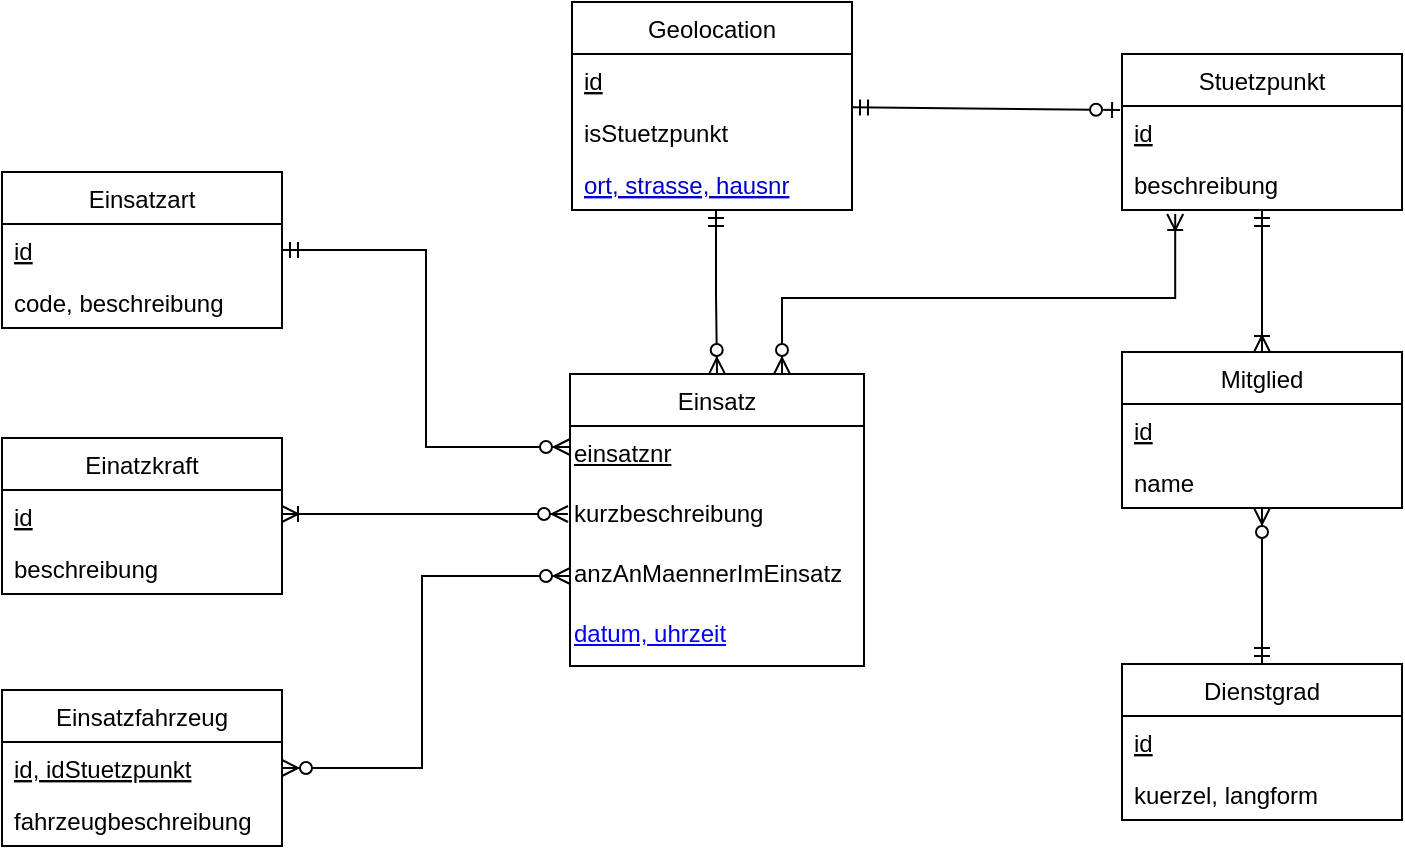 <mxfile version="11.3.1" type="onedrive" pages="1"><diagram id="ilDH12kev3po-EJ1P2Dv" name="Page-1"><mxGraphModel dx="1422" dy="769" grid="1" gridSize="10" guides="1" tooltips="1" connect="1" arrows="1" fold="1" page="1" pageScale="1" pageWidth="827" pageHeight="1169" math="0" shadow="0"><root><mxCell id="0"/><mxCell id="1" parent="0"/><mxCell id="NxMTD8spt1croDc4uykK-55" style="edgeStyle=orthogonalEdgeStyle;rounded=0;orthogonalLoop=1;jettySize=auto;html=1;entryX=0;entryY=0.5;entryDx=0;entryDy=0;startArrow=ERzeroToMany;startFill=1;endArrow=ERzeroToMany;endFill=1;" parent="1" source="NxMTD8spt1croDc4uykK-10" target="ot_nPUjUUw6IYXXe0TUH-6" edge="1"><mxGeometry relative="1" as="geometry"><Array as="points"><mxPoint x="270" y="407"/><mxPoint x="270" y="311"/></Array></mxGeometry></mxCell><mxCell id="NxMTD8spt1croDc4uykK-10" value="Einsatzfahrzeug" style="swimlane;fontStyle=0;childLayout=stackLayout;horizontal=1;startSize=26;fillColor=none;horizontalStack=0;resizeParent=1;resizeParentMax=0;resizeLast=0;collapsible=1;marginBottom=0;" parent="1" vertex="1"><mxGeometry x="60" y="368" width="140" height="78" as="geometry"/></mxCell><mxCell id="NxMTD8spt1croDc4uykK-13" value="id, idStuetzpunkt" style="text;strokeColor=none;fillColor=none;align=left;verticalAlign=top;spacingLeft=4;spacingRight=4;overflow=hidden;rotatable=0;points=[[0,0.5],[1,0.5]];portConstraint=eastwest;fontStyle=4" parent="NxMTD8spt1croDc4uykK-10" vertex="1"><mxGeometry y="26" width="140" height="26" as="geometry"/></mxCell><mxCell id="NxMTD8spt1croDc4uykK-63" value="fahrzeugbeschreibung" style="text;strokeColor=none;fillColor=none;align=left;verticalAlign=top;spacingLeft=4;spacingRight=4;overflow=hidden;rotatable=0;points=[[0,0.5],[1,0.5]];portConstraint=eastwest;" parent="NxMTD8spt1croDc4uykK-10" vertex="1"><mxGeometry y="52" width="140" height="26" as="geometry"/></mxCell><mxCell id="NxMTD8spt1croDc4uykK-14" value="Stuetzpunkt" style="swimlane;fontStyle=0;childLayout=stackLayout;horizontal=1;startSize=26;fillColor=none;horizontalStack=0;resizeParent=1;resizeParentMax=0;resizeLast=0;collapsible=1;marginBottom=0;" parent="1" vertex="1"><mxGeometry x="620" y="50" width="140" height="78" as="geometry"/></mxCell><mxCell id="NxMTD8spt1croDc4uykK-15" value="id" style="text;strokeColor=none;fillColor=none;align=left;verticalAlign=top;spacingLeft=4;spacingRight=4;overflow=hidden;rotatable=0;points=[[0,0.5],[1,0.5]];portConstraint=eastwest;fontStyle=4" parent="NxMTD8spt1croDc4uykK-14" vertex="1"><mxGeometry y="26" width="140" height="26" as="geometry"/></mxCell><mxCell id="NxMTD8spt1croDc4uykK-64" value="beschreibung" style="text;strokeColor=none;fillColor=none;align=left;verticalAlign=top;spacingLeft=4;spacingRight=4;overflow=hidden;rotatable=0;points=[[0,0.5],[1,0.5]];portConstraint=eastwest;" parent="NxMTD8spt1croDc4uykK-14" vertex="1"><mxGeometry y="52" width="140" height="26" as="geometry"/></mxCell><mxCell id="NxMTD8spt1croDc4uykK-18" value="Einsatz" style="swimlane;fontStyle=0;childLayout=stackLayout;horizontal=1;startSize=26;fillColor=none;horizontalStack=0;resizeParent=1;resizeParentMax=0;resizeLast=0;collapsible=1;marginBottom=0;" parent="1" vertex="1"><mxGeometry x="344" y="210" width="147" height="146" as="geometry"/></mxCell><mxCell id="ot_nPUjUUw6IYXXe0TUH-1" value="&lt;u&gt;einsatznr&lt;/u&gt;" style="text;html=1;" parent="NxMTD8spt1croDc4uykK-18" vertex="1"><mxGeometry y="26" width="147" height="30" as="geometry"/></mxCell><mxCell id="ot_nPUjUUw6IYXXe0TUH-2" value="kurzbeschreibung" style="text;html=1;" parent="NxMTD8spt1croDc4uykK-18" vertex="1"><mxGeometry y="56" width="147" height="30" as="geometry"/></mxCell><mxCell id="ot_nPUjUUw6IYXXe0TUH-6" value="anzAnMaennerImEinsatz" style="text;html=1;" parent="NxMTD8spt1croDc4uykK-18" vertex="1"><mxGeometry y="86" width="147" height="30" as="geometry"/></mxCell><mxCell id="ot_nPUjUUw6IYXXe0TUH-4" value="&lt;font color=&quot;#0000FF&quot;&gt;&lt;u&gt;datum, uhrzeit&lt;/u&gt;&lt;/font&gt;" style="text;html=1;" parent="NxMTD8spt1croDc4uykK-18" vertex="1"><mxGeometry y="116" width="147" height="30" as="geometry"/></mxCell><mxCell id="NxMTD8spt1croDc4uykK-50" style="edgeStyle=orthogonalEdgeStyle;rounded=0;orthogonalLoop=1;jettySize=auto;html=1;endArrow=ERzeroToMany;endFill=1;startArrow=ERmandOne;startFill=0;entryX=0.5;entryY=0;entryDx=0;entryDy=0;" parent="1" source="NxMTD8spt1croDc4uykK-22" target="NxMTD8spt1croDc4uykK-18" edge="1"><mxGeometry relative="1" as="geometry"><Array as="points"><mxPoint x="417" y="170"/><mxPoint x="417" y="170"/></Array><mxPoint x="417" y="200" as="targetPoint"/></mxGeometry></mxCell><mxCell id="NxMTD8spt1croDc4uykK-51" style="rounded=0;orthogonalLoop=1;jettySize=auto;html=1;entryX=-0.007;entryY=0.077;entryDx=0;entryDy=0;entryPerimeter=0;startArrow=ERmandOne;startFill=0;endArrow=ERzeroToOne;endFill=1;" parent="1" source="NxMTD8spt1croDc4uykK-22" target="NxMTD8spt1croDc4uykK-15" edge="1"><mxGeometry relative="1" as="geometry"/></mxCell><mxCell id="NxMTD8spt1croDc4uykK-22" value="Geolocation" style="swimlane;fontStyle=0;childLayout=stackLayout;horizontal=1;startSize=26;fillColor=none;horizontalStack=0;resizeParent=1;resizeParentMax=0;resizeLast=0;collapsible=1;marginBottom=0;" parent="1" vertex="1"><mxGeometry x="345" y="24" width="140" height="104" as="geometry"/></mxCell><mxCell id="NxMTD8spt1croDc4uykK-23" value="id&#xA;" style="text;strokeColor=none;fillColor=none;align=left;verticalAlign=top;spacingLeft=4;spacingRight=4;overflow=hidden;rotatable=0;points=[[0,0.5],[1,0.5]];portConstraint=eastwest;fontStyle=4" parent="NxMTD8spt1croDc4uykK-22" vertex="1"><mxGeometry y="26" width="140" height="26" as="geometry"/></mxCell><mxCell id="ot_nPUjUUw6IYXXe0TUH-7" value="isStuetzpunkt" style="text;strokeColor=none;fillColor=none;align=left;verticalAlign=top;spacingLeft=4;spacingRight=4;overflow=hidden;rotatable=0;points=[[0,0.5],[1,0.5]];portConstraint=eastwest;fontStyle=0" parent="NxMTD8spt1croDc4uykK-22" vertex="1"><mxGeometry y="52" width="140" height="26" as="geometry"/></mxCell><mxCell id="NxMTD8spt1croDc4uykK-34" value="ort, strasse, hausnr" style="text;strokeColor=none;fillColor=none;align=left;verticalAlign=top;spacingLeft=4;spacingRight=4;overflow=hidden;rotatable=0;points=[[0,0.5],[1,0.5]];portConstraint=eastwest;fontColor=#0000CC;fontStyle=4" parent="NxMTD8spt1croDc4uykK-22" vertex="1"><mxGeometry y="78" width="140" height="26" as="geometry"/></mxCell><mxCell id="NxMTD8spt1croDc4uykK-56" style="edgeStyle=orthogonalEdgeStyle;rounded=0;orthogonalLoop=1;jettySize=auto;html=1;startArrow=ERoneToMany;startFill=0;endArrow=ERzeroToMany;endFill=1;" parent="1" source="NxMTD8spt1croDc4uykK-26" edge="1"><mxGeometry relative="1" as="geometry"><mxPoint x="343" y="280" as="targetPoint"/><Array as="points"><mxPoint x="343" y="280"/></Array></mxGeometry></mxCell><mxCell id="NxMTD8spt1croDc4uykK-26" value="Einatzkraft" style="swimlane;fontStyle=0;childLayout=stackLayout;horizontal=1;startSize=26;fillColor=none;horizontalStack=0;resizeParent=1;resizeParentMax=0;resizeLast=0;collapsible=1;marginBottom=0;" parent="1" vertex="1"><mxGeometry x="60" y="242" width="140" height="78" as="geometry"/></mxCell><mxCell id="NxMTD8spt1croDc4uykK-29" value="id" style="text;strokeColor=none;fillColor=none;align=left;verticalAlign=top;spacingLeft=4;spacingRight=4;overflow=hidden;rotatable=0;points=[[0,0.5],[1,0.5]];portConstraint=eastwest;fontStyle=4" parent="NxMTD8spt1croDc4uykK-26" vertex="1"><mxGeometry y="26" width="140" height="26" as="geometry"/></mxCell><mxCell id="NxMTD8spt1croDc4uykK-62" value="beschreibung" style="text;strokeColor=none;fillColor=none;align=left;verticalAlign=top;spacingLeft=4;spacingRight=4;overflow=hidden;rotatable=0;points=[[0,0.5],[1,0.5]];portConstraint=eastwest;" parent="NxMTD8spt1croDc4uykK-26" vertex="1"><mxGeometry y="52" width="140" height="26" as="geometry"/></mxCell><mxCell id="NxMTD8spt1croDc4uykK-57" style="edgeStyle=orthogonalEdgeStyle;rounded=0;orthogonalLoop=1;jettySize=auto;html=1;entryX=0;entryY=0.25;entryDx=0;entryDy=0;startArrow=ERmandOne;startFill=0;endArrow=ERzeroToMany;endFill=1;" parent="1" source="NxMTD8spt1croDc4uykK-30" target="NxMTD8spt1croDc4uykK-18" edge="1"><mxGeometry relative="1" as="geometry"/></mxCell><mxCell id="NxMTD8spt1croDc4uykK-30" value="Einsatzart" style="swimlane;fontStyle=0;childLayout=stackLayout;horizontal=1;startSize=26;fillColor=none;horizontalStack=0;resizeParent=1;resizeParentMax=0;resizeLast=0;collapsible=1;marginBottom=0;" parent="1" vertex="1"><mxGeometry x="60" y="109" width="140" height="78" as="geometry"/></mxCell><mxCell id="NxMTD8spt1croDc4uykK-33" value="id" style="text;strokeColor=none;fillColor=none;align=left;verticalAlign=top;spacingLeft=4;spacingRight=4;overflow=hidden;rotatable=0;points=[[0,0.5],[1,0.5]];portConstraint=eastwest;fontStyle=4" parent="NxMTD8spt1croDc4uykK-30" vertex="1"><mxGeometry y="26" width="140" height="26" as="geometry"/></mxCell><mxCell id="NxMTD8spt1croDc4uykK-61" value="code, beschreibung" style="text;strokeColor=none;fillColor=none;align=left;verticalAlign=top;spacingLeft=4;spacingRight=4;overflow=hidden;rotatable=0;points=[[0,0.5],[1,0.5]];portConstraint=eastwest;" parent="NxMTD8spt1croDc4uykK-30" vertex="1"><mxGeometry y="52" width="140" height="26" as="geometry"/></mxCell><mxCell id="NxMTD8spt1croDc4uykK-53" style="edgeStyle=orthogonalEdgeStyle;rounded=0;orthogonalLoop=1;jettySize=auto;html=1;entryX=0.5;entryY=1;entryDx=0;entryDy=0;endArrow=ERmandOne;endFill=0;startArrow=ERoneToMany;startFill=0;" parent="1" source="NxMTD8spt1croDc4uykK-35" target="NxMTD8spt1croDc4uykK-14" edge="1"><mxGeometry relative="1" as="geometry"/></mxCell><mxCell id="NxMTD8spt1croDc4uykK-35" value="Mitglied" style="swimlane;fontStyle=0;childLayout=stackLayout;horizontal=1;startSize=26;fillColor=none;horizontalStack=0;resizeParent=1;resizeParentMax=0;resizeLast=0;collapsible=1;marginBottom=0;" parent="1" vertex="1"><mxGeometry x="620" y="199" width="140" height="78" as="geometry"/></mxCell><mxCell id="NxMTD8spt1croDc4uykK-36" value="id" style="text;strokeColor=none;fillColor=none;align=left;verticalAlign=top;spacingLeft=4;spacingRight=4;overflow=hidden;rotatable=0;points=[[0,0.5],[1,0.5]];portConstraint=eastwest;fontStyle=4" parent="NxMTD8spt1croDc4uykK-35" vertex="1"><mxGeometry y="26" width="140" height="26" as="geometry"/></mxCell><mxCell id="NxMTD8spt1croDc4uykK-65" value="name" style="text;strokeColor=none;fillColor=none;align=left;verticalAlign=top;spacingLeft=4;spacingRight=4;overflow=hidden;rotatable=0;points=[[0,0.5],[1,0.5]];portConstraint=eastwest;" parent="NxMTD8spt1croDc4uykK-35" vertex="1"><mxGeometry y="52" width="140" height="26" as="geometry"/></mxCell><mxCell id="NxMTD8spt1croDc4uykK-54" style="edgeStyle=orthogonalEdgeStyle;rounded=0;orthogonalLoop=1;jettySize=auto;html=1;entryX=0.5;entryY=1;entryDx=0;entryDy=0;startArrow=ERmandOne;startFill=0;endArrow=ERzeroToMany;endFill=1;" parent="1" source="NxMTD8spt1croDc4uykK-39" target="NxMTD8spt1croDc4uykK-35" edge="1"><mxGeometry relative="1" as="geometry"/></mxCell><mxCell id="NxMTD8spt1croDc4uykK-39" value="Dienstgrad" style="swimlane;fontStyle=0;childLayout=stackLayout;horizontal=1;startSize=26;fillColor=none;horizontalStack=0;resizeParent=1;resizeParentMax=0;resizeLast=0;collapsible=1;marginBottom=0;" parent="1" vertex="1"><mxGeometry x="620" y="355" width="140" height="78" as="geometry"/></mxCell><mxCell id="NxMTD8spt1croDc4uykK-40" value="id" style="text;strokeColor=none;fillColor=none;align=left;verticalAlign=top;spacingLeft=4;spacingRight=4;overflow=hidden;rotatable=0;points=[[0,0.5],[1,0.5]];portConstraint=eastwest;fontStyle=4" parent="NxMTD8spt1croDc4uykK-39" vertex="1"><mxGeometry y="26" width="140" height="26" as="geometry"/></mxCell><mxCell id="NxMTD8spt1croDc4uykK-67" value="kuerzel, langform" style="text;strokeColor=none;fillColor=none;align=left;verticalAlign=top;spacingLeft=4;spacingRight=4;overflow=hidden;rotatable=0;points=[[0,0.5],[1,0.5]];portConstraint=eastwest;" parent="NxMTD8spt1croDc4uykK-39" vertex="1"><mxGeometry y="52" width="140" height="26" as="geometry"/></mxCell><mxCell id="NxMTD8spt1croDc4uykK-52" style="edgeStyle=orthogonalEdgeStyle;rounded=0;orthogonalLoop=1;jettySize=auto;html=1;startArrow=ERoneToMany;startFill=0;endArrow=ERzeroToMany;endFill=1;exitX=0.19;exitY=1.077;exitDx=0;exitDy=0;exitPerimeter=0;" parent="1" source="NxMTD8spt1croDc4uykK-64" edge="1"><mxGeometry relative="1" as="geometry"><mxPoint x="647" y="140" as="sourcePoint"/><Array as="points"><mxPoint x="647" y="172"/><mxPoint x="450" y="172"/></Array><mxPoint x="450" y="210" as="targetPoint"/></mxGeometry></mxCell></root></mxGraphModel></diagram></mxfile>